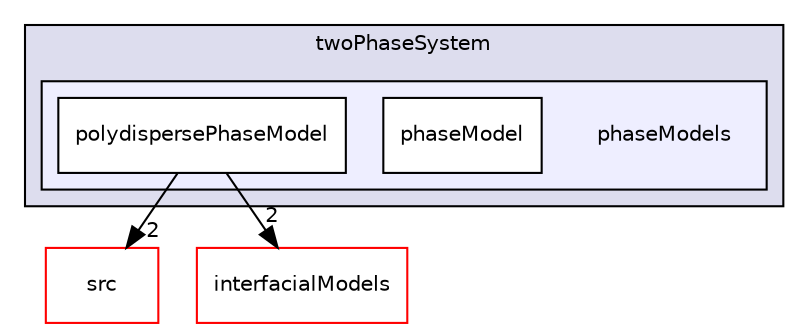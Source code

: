 digraph "phaseModels" {
  bgcolor=transparent;
  compound=true
  node [ fontsize="10", fontname="Helvetica"];
  edge [ labelfontsize="10", labelfontname="Helvetica"];
  subgraph clusterdir_c8dd8d838525102dfd397a50c2714810 {
    graph [ bgcolor="#ddddee", pencolor="black", label="twoPhaseSystem" fontname="Helvetica", fontsize="10", URL="dir_c8dd8d838525102dfd397a50c2714810.html"]
  subgraph clusterdir_d8cc37526a46758409c3e7c55a30fef4 {
    graph [ bgcolor="#eeeeff", pencolor="black", label="" URL="dir_d8cc37526a46758409c3e7c55a30fef4.html"];
    dir_d8cc37526a46758409c3e7c55a30fef4 [shape=plaintext label="phaseModels"];
    dir_f84bc45897e86dba51ec4f81e59d40b6 [shape=box label="phaseModel" color="black" fillcolor="white" style="filled" URL="dir_f84bc45897e86dba51ec4f81e59d40b6.html"];
    dir_a4356a8aeb86ced59842b9174b0233b0 [shape=box label="polydispersePhaseModel" color="black" fillcolor="white" style="filled" URL="dir_a4356a8aeb86ced59842b9174b0233b0.html"];
  }
  }
  dir_68267d1309a1af8e8297ef4c3efbcdba [shape=box label="src" color="red" URL="dir_68267d1309a1af8e8297ef4c3efbcdba.html"];
  dir_917add706488739a95df57895f4aaf2a [shape=box label="interfacialModels" color="red" URL="dir_917add706488739a95df57895f4aaf2a.html"];
  dir_a4356a8aeb86ced59842b9174b0233b0->dir_68267d1309a1af8e8297ef4c3efbcdba [headlabel="2", labeldistance=1.5 headhref="dir_000316_000000.html"];
  dir_a4356a8aeb86ced59842b9174b0233b0->dir_917add706488739a95df57895f4aaf2a [headlabel="2", labeldistance=1.5 headhref="dir_000316_000014.html"];
}
